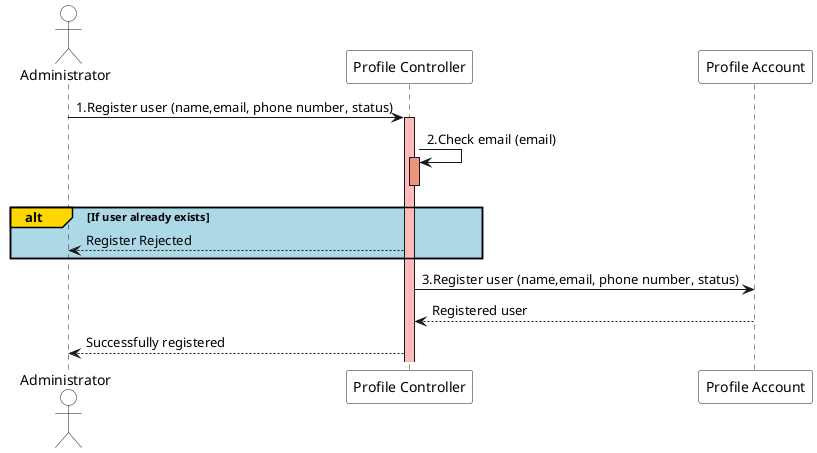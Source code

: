 @startuml

actor Administrator  as Administrator #white
participant "Profile Controller" as Profile #white
participant "Profile Account" as Account #white

Administrator ->  Profile : 1.Register user (name,email, phone number, status)
activate Profile #FFBBBB

Profile -> Profile: 2.Check email (email)
activate Profile #DarkSalmon
deactivate Profile #DarkSalmon

alt#Gold #LightBlue If user already exists
   Administrator <-- Profile : Register Rejected
end

Profile -> Account : 3.Register user (name,email, phone number, status)
Profile <-- Account: Registered user

Administrator <-- Profile: Successfully registered
@enduml